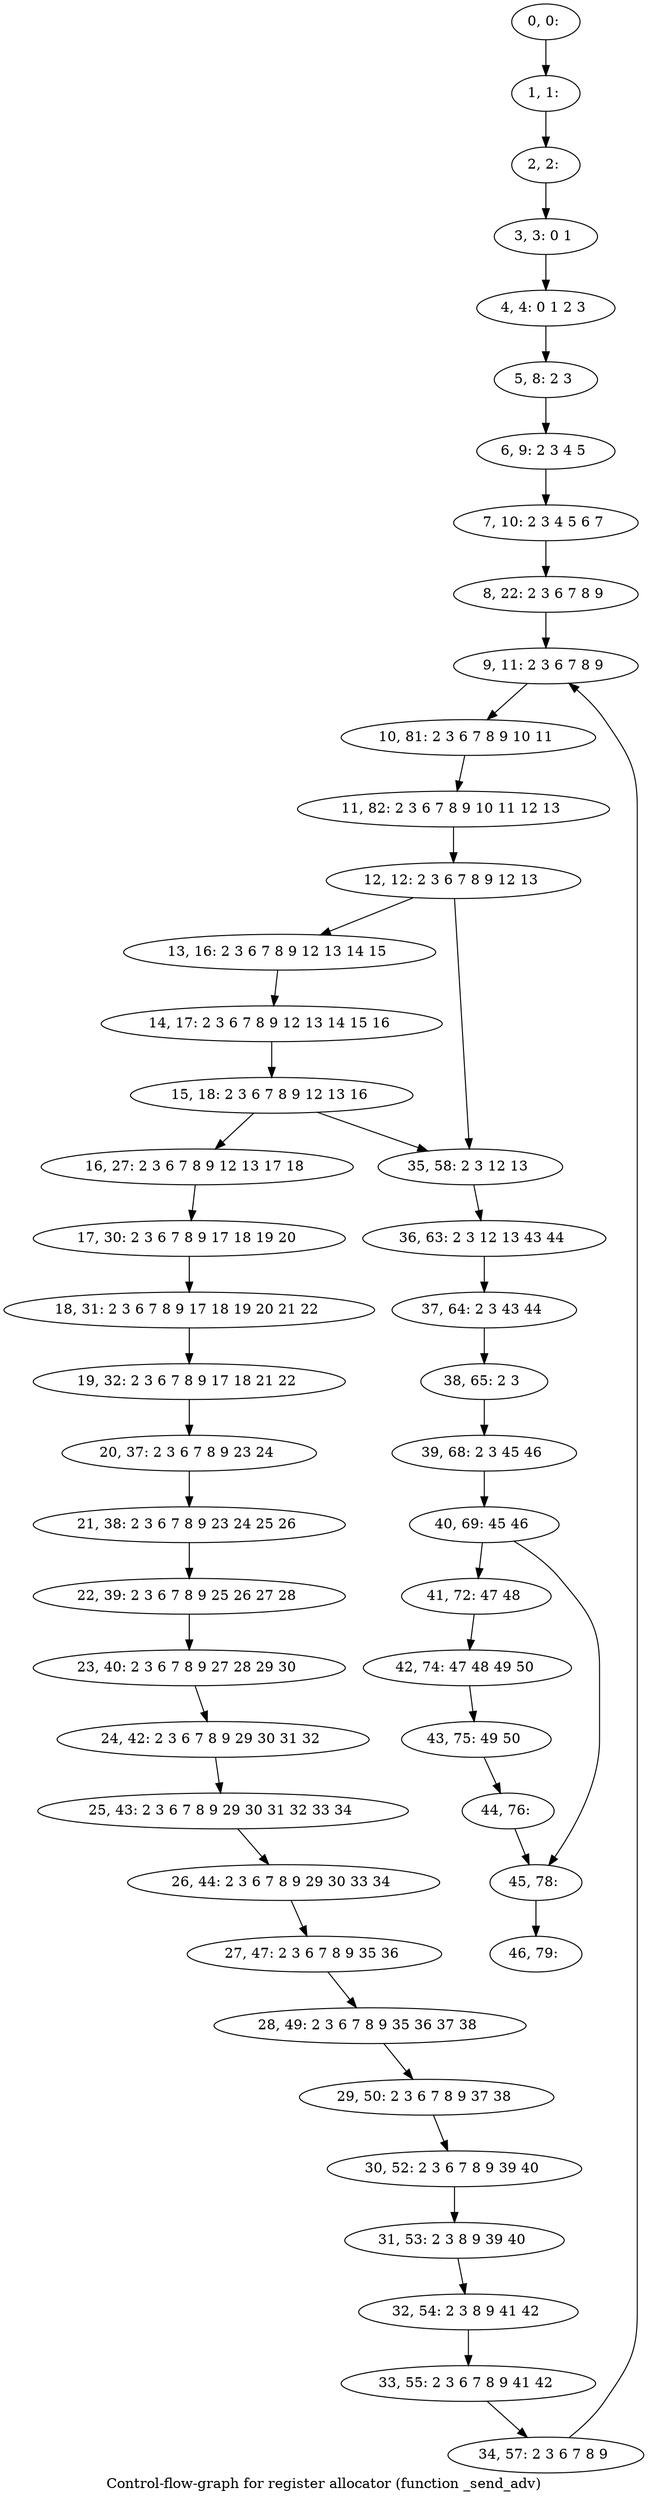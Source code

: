 digraph G {
graph [label="Control-flow-graph for register allocator (function _send_adv)"]
0[label="0, 0: "];
1[label="1, 1: "];
2[label="2, 2: "];
3[label="3, 3: 0 1 "];
4[label="4, 4: 0 1 2 3 "];
5[label="5, 8: 2 3 "];
6[label="6, 9: 2 3 4 5 "];
7[label="7, 10: 2 3 4 5 6 7 "];
8[label="8, 22: 2 3 6 7 8 9 "];
9[label="9, 11: 2 3 6 7 8 9 "];
10[label="10, 81: 2 3 6 7 8 9 10 11 "];
11[label="11, 82: 2 3 6 7 8 9 10 11 12 13 "];
12[label="12, 12: 2 3 6 7 8 9 12 13 "];
13[label="13, 16: 2 3 6 7 8 9 12 13 14 15 "];
14[label="14, 17: 2 3 6 7 8 9 12 13 14 15 16 "];
15[label="15, 18: 2 3 6 7 8 9 12 13 16 "];
16[label="16, 27: 2 3 6 7 8 9 12 13 17 18 "];
17[label="17, 30: 2 3 6 7 8 9 17 18 19 20 "];
18[label="18, 31: 2 3 6 7 8 9 17 18 19 20 21 22 "];
19[label="19, 32: 2 3 6 7 8 9 17 18 21 22 "];
20[label="20, 37: 2 3 6 7 8 9 23 24 "];
21[label="21, 38: 2 3 6 7 8 9 23 24 25 26 "];
22[label="22, 39: 2 3 6 7 8 9 25 26 27 28 "];
23[label="23, 40: 2 3 6 7 8 9 27 28 29 30 "];
24[label="24, 42: 2 3 6 7 8 9 29 30 31 32 "];
25[label="25, 43: 2 3 6 7 8 9 29 30 31 32 33 34 "];
26[label="26, 44: 2 3 6 7 8 9 29 30 33 34 "];
27[label="27, 47: 2 3 6 7 8 9 35 36 "];
28[label="28, 49: 2 3 6 7 8 9 35 36 37 38 "];
29[label="29, 50: 2 3 6 7 8 9 37 38 "];
30[label="30, 52: 2 3 6 7 8 9 39 40 "];
31[label="31, 53: 2 3 8 9 39 40 "];
32[label="32, 54: 2 3 8 9 41 42 "];
33[label="33, 55: 2 3 6 7 8 9 41 42 "];
34[label="34, 57: 2 3 6 7 8 9 "];
35[label="35, 58: 2 3 12 13 "];
36[label="36, 63: 2 3 12 13 43 44 "];
37[label="37, 64: 2 3 43 44 "];
38[label="38, 65: 2 3 "];
39[label="39, 68: 2 3 45 46 "];
40[label="40, 69: 45 46 "];
41[label="41, 72: 47 48 "];
42[label="42, 74: 47 48 49 50 "];
43[label="43, 75: 49 50 "];
44[label="44, 76: "];
45[label="45, 78: "];
46[label="46, 79: "];
0->1 ;
1->2 ;
2->3 ;
3->4 ;
4->5 ;
5->6 ;
6->7 ;
7->8 ;
8->9 ;
9->10 ;
10->11 ;
11->12 ;
12->13 ;
12->35 ;
13->14 ;
14->15 ;
15->16 ;
15->35 ;
16->17 ;
17->18 ;
18->19 ;
19->20 ;
20->21 ;
21->22 ;
22->23 ;
23->24 ;
24->25 ;
25->26 ;
26->27 ;
27->28 ;
28->29 ;
29->30 ;
30->31 ;
31->32 ;
32->33 ;
33->34 ;
34->9 ;
35->36 ;
36->37 ;
37->38 ;
38->39 ;
39->40 ;
40->41 ;
40->45 ;
41->42 ;
42->43 ;
43->44 ;
44->45 ;
45->46 ;
}
